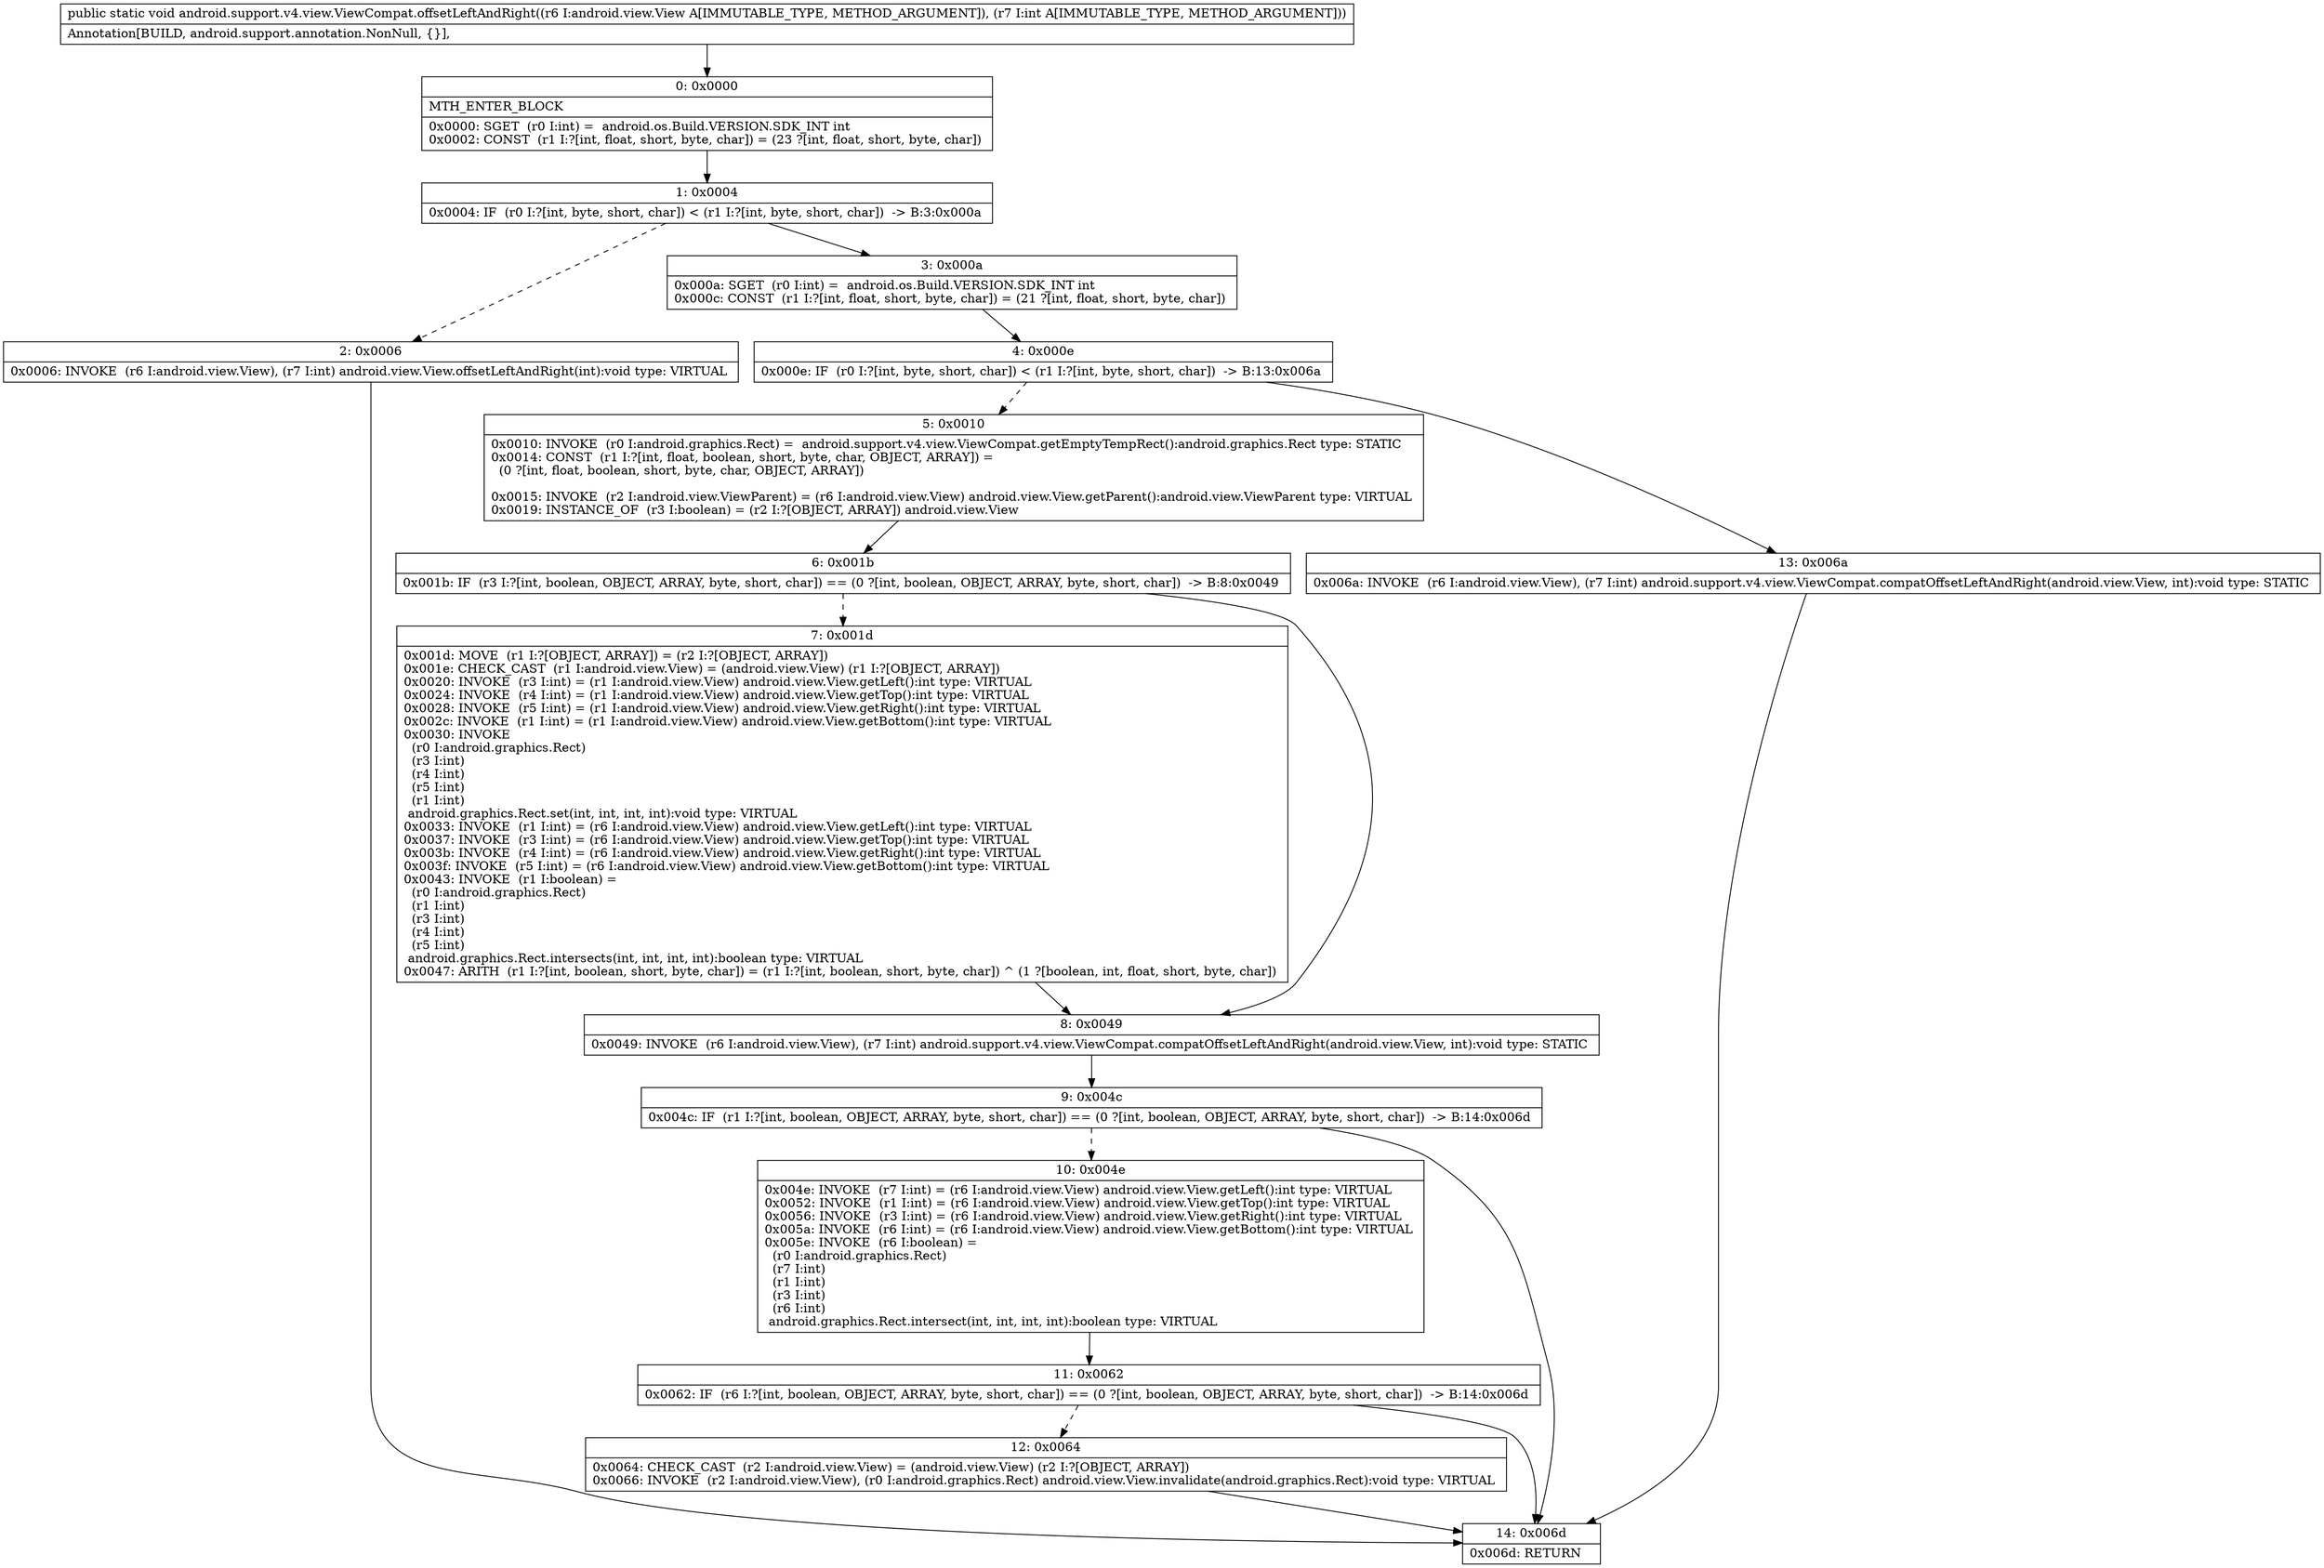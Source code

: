 digraph "CFG forandroid.support.v4.view.ViewCompat.offsetLeftAndRight(Landroid\/view\/View;I)V" {
Node_0 [shape=record,label="{0\:\ 0x0000|MTH_ENTER_BLOCK\l|0x0000: SGET  (r0 I:int) =  android.os.Build.VERSION.SDK_INT int \l0x0002: CONST  (r1 I:?[int, float, short, byte, char]) = (23 ?[int, float, short, byte, char]) \l}"];
Node_1 [shape=record,label="{1\:\ 0x0004|0x0004: IF  (r0 I:?[int, byte, short, char]) \< (r1 I:?[int, byte, short, char])  \-\> B:3:0x000a \l}"];
Node_2 [shape=record,label="{2\:\ 0x0006|0x0006: INVOKE  (r6 I:android.view.View), (r7 I:int) android.view.View.offsetLeftAndRight(int):void type: VIRTUAL \l}"];
Node_3 [shape=record,label="{3\:\ 0x000a|0x000a: SGET  (r0 I:int) =  android.os.Build.VERSION.SDK_INT int \l0x000c: CONST  (r1 I:?[int, float, short, byte, char]) = (21 ?[int, float, short, byte, char]) \l}"];
Node_4 [shape=record,label="{4\:\ 0x000e|0x000e: IF  (r0 I:?[int, byte, short, char]) \< (r1 I:?[int, byte, short, char])  \-\> B:13:0x006a \l}"];
Node_5 [shape=record,label="{5\:\ 0x0010|0x0010: INVOKE  (r0 I:android.graphics.Rect) =  android.support.v4.view.ViewCompat.getEmptyTempRect():android.graphics.Rect type: STATIC \l0x0014: CONST  (r1 I:?[int, float, boolean, short, byte, char, OBJECT, ARRAY]) = \l  (0 ?[int, float, boolean, short, byte, char, OBJECT, ARRAY])\l \l0x0015: INVOKE  (r2 I:android.view.ViewParent) = (r6 I:android.view.View) android.view.View.getParent():android.view.ViewParent type: VIRTUAL \l0x0019: INSTANCE_OF  (r3 I:boolean) = (r2 I:?[OBJECT, ARRAY]) android.view.View \l}"];
Node_6 [shape=record,label="{6\:\ 0x001b|0x001b: IF  (r3 I:?[int, boolean, OBJECT, ARRAY, byte, short, char]) == (0 ?[int, boolean, OBJECT, ARRAY, byte, short, char])  \-\> B:8:0x0049 \l}"];
Node_7 [shape=record,label="{7\:\ 0x001d|0x001d: MOVE  (r1 I:?[OBJECT, ARRAY]) = (r2 I:?[OBJECT, ARRAY]) \l0x001e: CHECK_CAST  (r1 I:android.view.View) = (android.view.View) (r1 I:?[OBJECT, ARRAY]) \l0x0020: INVOKE  (r3 I:int) = (r1 I:android.view.View) android.view.View.getLeft():int type: VIRTUAL \l0x0024: INVOKE  (r4 I:int) = (r1 I:android.view.View) android.view.View.getTop():int type: VIRTUAL \l0x0028: INVOKE  (r5 I:int) = (r1 I:android.view.View) android.view.View.getRight():int type: VIRTUAL \l0x002c: INVOKE  (r1 I:int) = (r1 I:android.view.View) android.view.View.getBottom():int type: VIRTUAL \l0x0030: INVOKE  \l  (r0 I:android.graphics.Rect)\l  (r3 I:int)\l  (r4 I:int)\l  (r5 I:int)\l  (r1 I:int)\l android.graphics.Rect.set(int, int, int, int):void type: VIRTUAL \l0x0033: INVOKE  (r1 I:int) = (r6 I:android.view.View) android.view.View.getLeft():int type: VIRTUAL \l0x0037: INVOKE  (r3 I:int) = (r6 I:android.view.View) android.view.View.getTop():int type: VIRTUAL \l0x003b: INVOKE  (r4 I:int) = (r6 I:android.view.View) android.view.View.getRight():int type: VIRTUAL \l0x003f: INVOKE  (r5 I:int) = (r6 I:android.view.View) android.view.View.getBottom():int type: VIRTUAL \l0x0043: INVOKE  (r1 I:boolean) = \l  (r0 I:android.graphics.Rect)\l  (r1 I:int)\l  (r3 I:int)\l  (r4 I:int)\l  (r5 I:int)\l android.graphics.Rect.intersects(int, int, int, int):boolean type: VIRTUAL \l0x0047: ARITH  (r1 I:?[int, boolean, short, byte, char]) = (r1 I:?[int, boolean, short, byte, char]) ^ (1 ?[boolean, int, float, short, byte, char]) \l}"];
Node_8 [shape=record,label="{8\:\ 0x0049|0x0049: INVOKE  (r6 I:android.view.View), (r7 I:int) android.support.v4.view.ViewCompat.compatOffsetLeftAndRight(android.view.View, int):void type: STATIC \l}"];
Node_9 [shape=record,label="{9\:\ 0x004c|0x004c: IF  (r1 I:?[int, boolean, OBJECT, ARRAY, byte, short, char]) == (0 ?[int, boolean, OBJECT, ARRAY, byte, short, char])  \-\> B:14:0x006d \l}"];
Node_10 [shape=record,label="{10\:\ 0x004e|0x004e: INVOKE  (r7 I:int) = (r6 I:android.view.View) android.view.View.getLeft():int type: VIRTUAL \l0x0052: INVOKE  (r1 I:int) = (r6 I:android.view.View) android.view.View.getTop():int type: VIRTUAL \l0x0056: INVOKE  (r3 I:int) = (r6 I:android.view.View) android.view.View.getRight():int type: VIRTUAL \l0x005a: INVOKE  (r6 I:int) = (r6 I:android.view.View) android.view.View.getBottom():int type: VIRTUAL \l0x005e: INVOKE  (r6 I:boolean) = \l  (r0 I:android.graphics.Rect)\l  (r7 I:int)\l  (r1 I:int)\l  (r3 I:int)\l  (r6 I:int)\l android.graphics.Rect.intersect(int, int, int, int):boolean type: VIRTUAL \l}"];
Node_11 [shape=record,label="{11\:\ 0x0062|0x0062: IF  (r6 I:?[int, boolean, OBJECT, ARRAY, byte, short, char]) == (0 ?[int, boolean, OBJECT, ARRAY, byte, short, char])  \-\> B:14:0x006d \l}"];
Node_12 [shape=record,label="{12\:\ 0x0064|0x0064: CHECK_CAST  (r2 I:android.view.View) = (android.view.View) (r2 I:?[OBJECT, ARRAY]) \l0x0066: INVOKE  (r2 I:android.view.View), (r0 I:android.graphics.Rect) android.view.View.invalidate(android.graphics.Rect):void type: VIRTUAL \l}"];
Node_13 [shape=record,label="{13\:\ 0x006a|0x006a: INVOKE  (r6 I:android.view.View), (r7 I:int) android.support.v4.view.ViewCompat.compatOffsetLeftAndRight(android.view.View, int):void type: STATIC \l}"];
Node_14 [shape=record,label="{14\:\ 0x006d|0x006d: RETURN   \l}"];
MethodNode[shape=record,label="{public static void android.support.v4.view.ViewCompat.offsetLeftAndRight((r6 I:android.view.View A[IMMUTABLE_TYPE, METHOD_ARGUMENT]), (r7 I:int A[IMMUTABLE_TYPE, METHOD_ARGUMENT]))  | Annotation[BUILD, android.support.annotation.NonNull, \{\}], \l}"];
MethodNode -> Node_0;
Node_0 -> Node_1;
Node_1 -> Node_2[style=dashed];
Node_1 -> Node_3;
Node_2 -> Node_14;
Node_3 -> Node_4;
Node_4 -> Node_5[style=dashed];
Node_4 -> Node_13;
Node_5 -> Node_6;
Node_6 -> Node_7[style=dashed];
Node_6 -> Node_8;
Node_7 -> Node_8;
Node_8 -> Node_9;
Node_9 -> Node_10[style=dashed];
Node_9 -> Node_14;
Node_10 -> Node_11;
Node_11 -> Node_12[style=dashed];
Node_11 -> Node_14;
Node_12 -> Node_14;
Node_13 -> Node_14;
}

